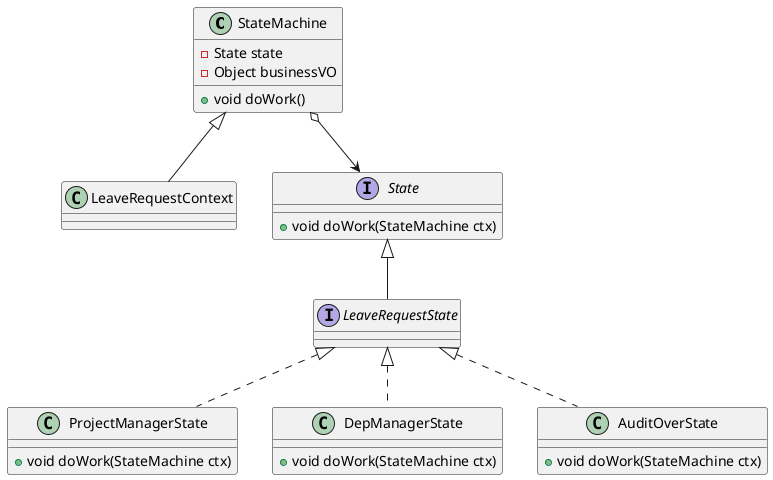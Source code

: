 @startuml

StateMachine <|-- LeaveRequestContext
StateMachine o--> State
State <|-- LeaveRequestState
LeaveRequestState <|.. ProjectManagerState
LeaveRequestState <|.. DepManagerState
LeaveRequestState <|.. AuditOverState


class StateMachine{
-State state
-Object businessVO
+void doWork()
}

class LeaveRequestContext{
}

interface State{
+void doWork(StateMachine ctx)
}

interface LeaveRequestState{
}

class DepManagerState{
+void doWork(StateMachine ctx)
}

class ProjectManagerState{
+void doWork(StateMachine ctx)
}

class AuditOverState{
+void doWork(StateMachine ctx)
}


@enduml